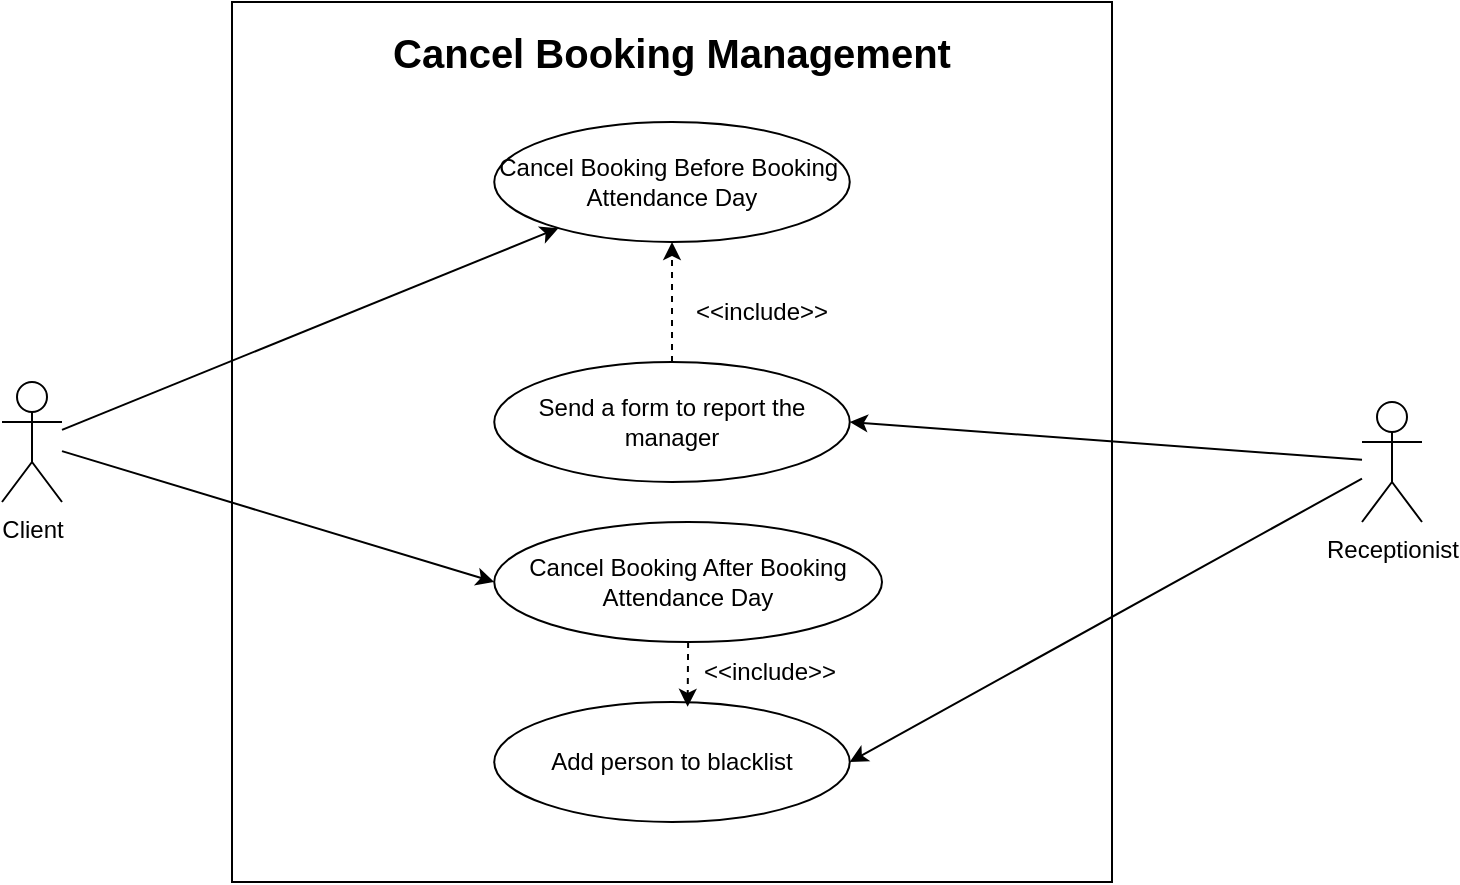 <mxfile version="22.1.5" type="github">
  <diagram name="Trang-1" id="hC1E_2cyMRVru3MzxbdD">
    <mxGraphModel dx="1050" dy="534" grid="1" gridSize="10" guides="1" tooltips="1" connect="1" arrows="1" fold="1" page="1" pageScale="1" pageWidth="827" pageHeight="1169" math="0" shadow="0">
      <root>
        <mxCell id="0" />
        <mxCell id="1" parent="0" />
        <mxCell id="JYWQs-OkgWW9k5XS7RR_-1" value="" style="whiteSpace=wrap;html=1;aspect=fixed;" vertex="1" parent="1">
          <mxGeometry x="175" y="60" width="440" height="440" as="geometry" />
        </mxCell>
        <mxCell id="JYWQs-OkgWW9k5XS7RR_-2" value="Cancel Booking Management" style="text;html=1;strokeColor=none;fillColor=none;align=center;verticalAlign=middle;whiteSpace=wrap;rounded=0;fontSize=20;fontStyle=1" vertex="1" parent="1">
          <mxGeometry x="220" y="70" width="350" height="30" as="geometry" />
        </mxCell>
        <mxCell id="JYWQs-OkgWW9k5XS7RR_-4" value="Add person to blacklist" style="ellipse;whiteSpace=wrap;html=1;" vertex="1" parent="1">
          <mxGeometry x="306.12" y="410" width="177.75" height="60" as="geometry" />
        </mxCell>
        <mxCell id="JYWQs-OkgWW9k5XS7RR_-5" value="Cancel Booking After Booking Attendance Day" style="ellipse;whiteSpace=wrap;html=1;" vertex="1" parent="1">
          <mxGeometry x="306.12" y="320" width="193.88" height="60" as="geometry" />
        </mxCell>
        <mxCell id="JYWQs-OkgWW9k5XS7RR_-6" value="Send a form to report the manager" style="ellipse;whiteSpace=wrap;html=1;" vertex="1" parent="1">
          <mxGeometry x="306.13" y="240" width="177.75" height="60" as="geometry" />
        </mxCell>
        <mxCell id="JYWQs-OkgWW9k5XS7RR_-7" value="Cancel Booking Before Booking&amp;nbsp;&lt;br&gt;Attendance Day" style="ellipse;whiteSpace=wrap;html=1;" vertex="1" parent="1">
          <mxGeometry x="306.13" y="120" width="177.75" height="60" as="geometry" />
        </mxCell>
        <mxCell id="JYWQs-OkgWW9k5XS7RR_-8" value="Client" style="shape=umlActor;verticalLabelPosition=bottom;verticalAlign=top;html=1;outlineConnect=0;" vertex="1" parent="1">
          <mxGeometry x="60" y="250" width="30" height="60" as="geometry" />
        </mxCell>
        <mxCell id="JYWQs-OkgWW9k5XS7RR_-9" value="Receptionist" style="shape=umlActor;verticalLabelPosition=bottom;verticalAlign=top;html=1;outlineConnect=0;" vertex="1" parent="1">
          <mxGeometry x="740" y="260" width="30" height="60" as="geometry" />
        </mxCell>
        <mxCell id="JYWQs-OkgWW9k5XS7RR_-10" value="" style="endArrow=classic;html=1;rounded=0;" edge="1" parent="1" source="JYWQs-OkgWW9k5XS7RR_-8" target="JYWQs-OkgWW9k5XS7RR_-7">
          <mxGeometry width="50" height="50" relative="1" as="geometry">
            <mxPoint x="390" y="300" as="sourcePoint" />
            <mxPoint x="440" y="250" as="targetPoint" />
          </mxGeometry>
        </mxCell>
        <mxCell id="JYWQs-OkgWW9k5XS7RR_-11" value="" style="endArrow=classic;html=1;rounded=0;entryX=1;entryY=0.5;entryDx=0;entryDy=0;" edge="1" parent="1" source="JYWQs-OkgWW9k5XS7RR_-9" target="JYWQs-OkgWW9k5XS7RR_-6">
          <mxGeometry width="50" height="50" relative="1" as="geometry">
            <mxPoint x="390" y="300" as="sourcePoint" />
            <mxPoint x="440" y="250" as="targetPoint" />
          </mxGeometry>
        </mxCell>
        <mxCell id="JYWQs-OkgWW9k5XS7RR_-12" value="" style="endArrow=classic;html=1;rounded=0;entryX=0;entryY=0.5;entryDx=0;entryDy=0;" edge="1" parent="1" source="JYWQs-OkgWW9k5XS7RR_-8" target="JYWQs-OkgWW9k5XS7RR_-5">
          <mxGeometry width="50" height="50" relative="1" as="geometry">
            <mxPoint x="390" y="300" as="sourcePoint" />
            <mxPoint x="440" y="250" as="targetPoint" />
          </mxGeometry>
        </mxCell>
        <mxCell id="JYWQs-OkgWW9k5XS7RR_-13" value="" style="endArrow=classic;html=1;rounded=0;entryX=0.5;entryY=1;entryDx=0;entryDy=0;dashed=1;exitX=0.5;exitY=0;exitDx=0;exitDy=0;" edge="1" parent="1" source="JYWQs-OkgWW9k5XS7RR_-6" target="JYWQs-OkgWW9k5XS7RR_-7">
          <mxGeometry width="50" height="50" relative="1" as="geometry">
            <mxPoint x="395" y="230" as="sourcePoint" />
            <mxPoint x="440" y="250" as="targetPoint" />
          </mxGeometry>
        </mxCell>
        <mxCell id="JYWQs-OkgWW9k5XS7RR_-14" value="" style="endArrow=classic;html=1;rounded=0;entryX=0.544;entryY=0.04;entryDx=0;entryDy=0;entryPerimeter=0;dashed=1;" edge="1" parent="1" source="JYWQs-OkgWW9k5XS7RR_-5" target="JYWQs-OkgWW9k5XS7RR_-4">
          <mxGeometry width="50" height="50" relative="1" as="geometry">
            <mxPoint x="390" y="300" as="sourcePoint" />
            <mxPoint x="394" y="412" as="targetPoint" />
          </mxGeometry>
        </mxCell>
        <mxCell id="JYWQs-OkgWW9k5XS7RR_-15" value="&amp;lt;&amp;lt;include&amp;gt;&amp;gt;" style="text;html=1;strokeColor=none;fillColor=none;align=center;verticalAlign=middle;whiteSpace=wrap;rounded=0;" vertex="1" parent="1">
          <mxGeometry x="414" y="380" width="60" height="30" as="geometry" />
        </mxCell>
        <mxCell id="JYWQs-OkgWW9k5XS7RR_-16" value="&amp;lt;&amp;lt;include&amp;gt;&amp;gt;" style="text;html=1;strokeColor=none;fillColor=none;align=center;verticalAlign=middle;whiteSpace=wrap;rounded=0;" vertex="1" parent="1">
          <mxGeometry x="410" y="200" width="60" height="30" as="geometry" />
        </mxCell>
        <mxCell id="JYWQs-OkgWW9k5XS7RR_-17" value="" style="endArrow=classic;html=1;rounded=0;entryX=1;entryY=0.5;entryDx=0;entryDy=0;" edge="1" parent="1" source="JYWQs-OkgWW9k5XS7RR_-9" target="JYWQs-OkgWW9k5XS7RR_-4">
          <mxGeometry width="50" height="50" relative="1" as="geometry">
            <mxPoint x="390" y="300" as="sourcePoint" />
            <mxPoint x="440" y="250" as="targetPoint" />
          </mxGeometry>
        </mxCell>
      </root>
    </mxGraphModel>
  </diagram>
</mxfile>
